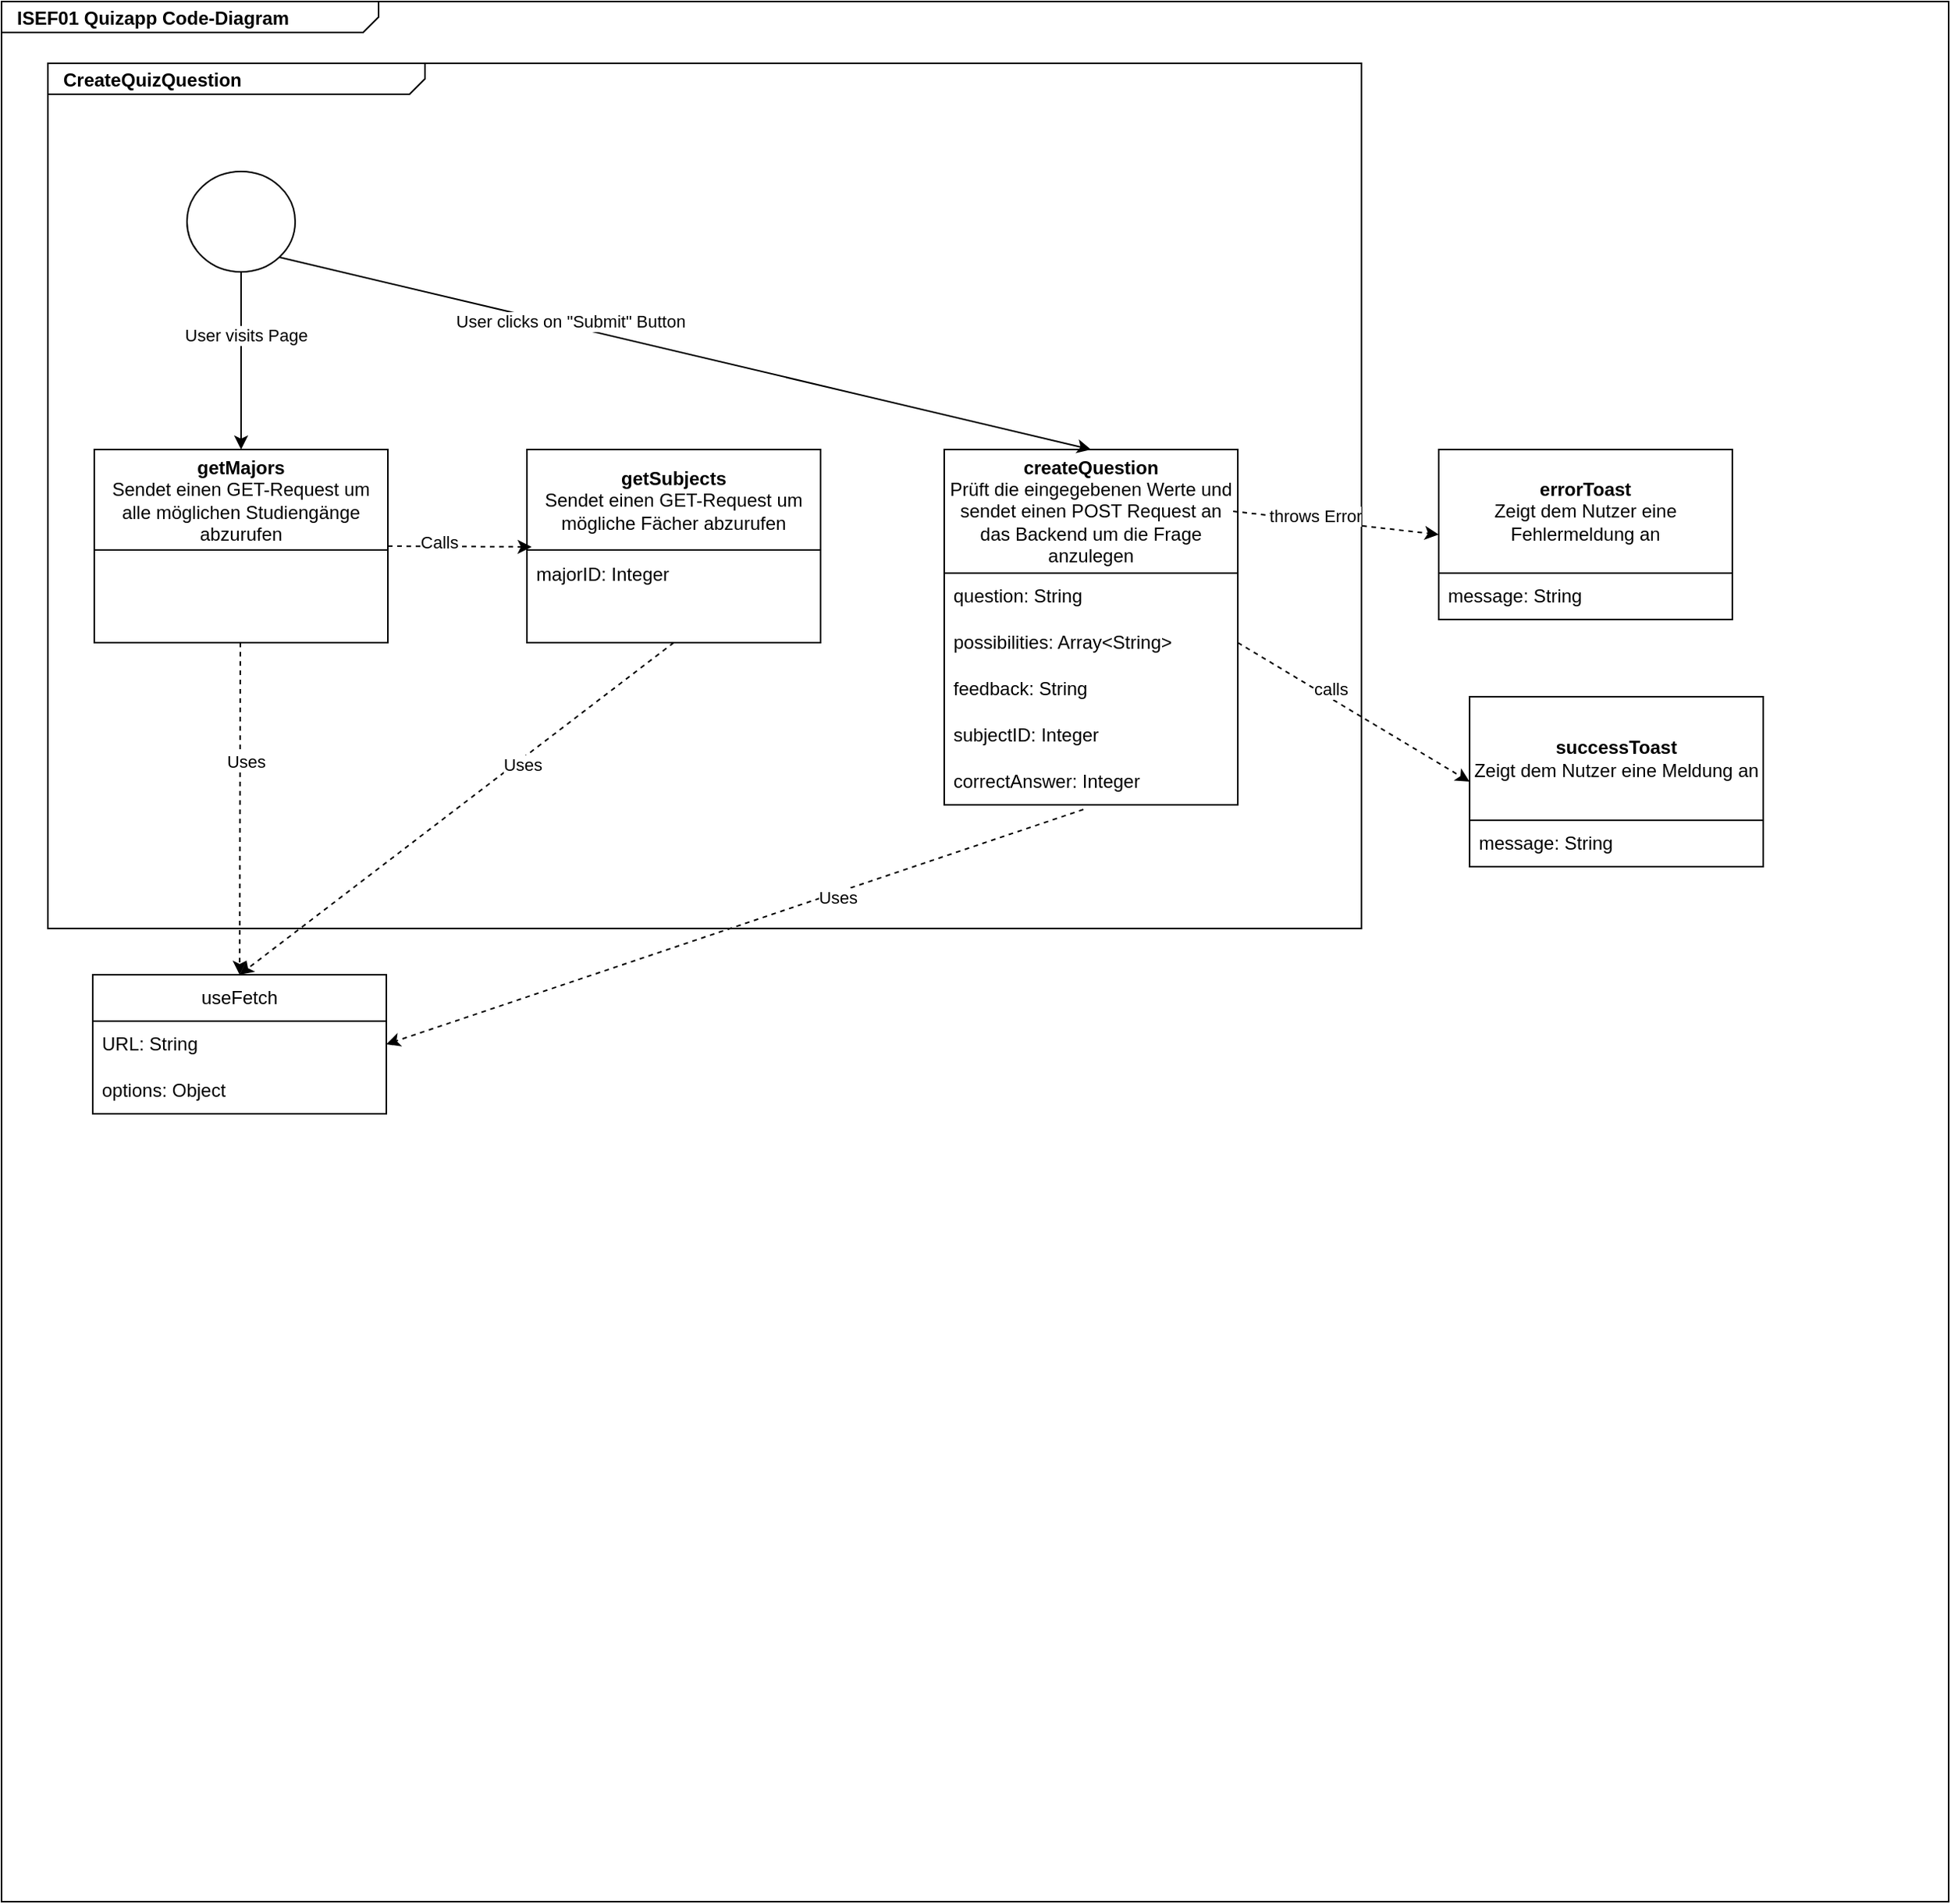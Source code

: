 <mxfile version="22.0.5" type="github">
  <diagram name="Seite-1" id="sfMW4fkO0KLeXzCJ6Vdc">
    <mxGraphModel dx="2074" dy="1150" grid="1" gridSize="10" guides="1" tooltips="1" connect="1" arrows="1" fold="1" page="1" pageScale="1" pageWidth="827" pageHeight="1169" math="0" shadow="0">
      <root>
        <mxCell id="0" />
        <mxCell id="1" parent="0" />
        <mxCell id="WOhmqGUHbPijawqkcsYq-6" value="&lt;p style=&quot;margin: 0px ; margin-top: 4px ; margin-left: 10px ; text-align: left&quot;&gt;&lt;b style=&quot;border-color: var(--border-color);&quot;&gt;ISEF01 Quizapp Code-Diagram&lt;/b&gt;&lt;br&gt;&lt;/p&gt;" style="html=1;strokeWidth=1;shape=mxgraph.sysml.package;html=1;overflow=fill;whiteSpace=wrap;fillColor=none;gradientColor=none;fontSize=12;align=center;labelX=244;" vertex="1" parent="1">
          <mxGeometry x="140" y="270" width="1260" height="1230" as="geometry" />
        </mxCell>
        <mxCell id="WOhmqGUHbPijawqkcsYq-5" value="&lt;p style=&quot;margin: 0px ; margin-top: 4px ; margin-left: 10px ; text-align: left&quot;&gt;&lt;b&gt;CreateQuizQuestion&lt;/b&gt;&lt;/p&gt;" style="html=1;strokeWidth=1;shape=mxgraph.sysml.package;html=1;overflow=fill;whiteSpace=wrap;fillColor=none;gradientColor=none;fontSize=12;align=center;labelX=244;" vertex="1" parent="1">
          <mxGeometry x="170" y="310" width="850" height="560" as="geometry" />
        </mxCell>
        <mxCell id="WOhmqGUHbPijawqkcsYq-1" value="&lt;b&gt;createQuestion&lt;/b&gt;&lt;br&gt;Prüft die eingegebenen Werte und sendet einen POST Request an das Backend um die Frage anzulegen" style="swimlane;fontStyle=0;childLayout=stackLayout;horizontal=1;startSize=80;horizontalStack=0;resizeParent=1;resizeParentMax=0;resizeLast=0;collapsible=1;marginBottom=0;whiteSpace=wrap;html=1;" vertex="1" parent="1">
          <mxGeometry x="750" y="560" width="190" height="230" as="geometry" />
        </mxCell>
        <mxCell id="WOhmqGUHbPijawqkcsYq-2" value="question: String" style="text;strokeColor=none;fillColor=none;align=left;verticalAlign=middle;spacingLeft=4;spacingRight=4;overflow=hidden;points=[[0,0.5],[1,0.5]];portConstraint=eastwest;rotatable=0;whiteSpace=wrap;html=1;" vertex="1" parent="WOhmqGUHbPijawqkcsYq-1">
          <mxGeometry y="80" width="190" height="30" as="geometry" />
        </mxCell>
        <mxCell id="WOhmqGUHbPijawqkcsYq-3" value="possibilities: Array&amp;lt;String&amp;gt;" style="text;strokeColor=none;fillColor=none;align=left;verticalAlign=middle;spacingLeft=4;spacingRight=4;overflow=hidden;points=[[0,0.5],[1,0.5]];portConstraint=eastwest;rotatable=0;whiteSpace=wrap;html=1;" vertex="1" parent="WOhmqGUHbPijawqkcsYq-1">
          <mxGeometry y="110" width="190" height="30" as="geometry" />
        </mxCell>
        <mxCell id="WOhmqGUHbPijawqkcsYq-18" value="feedback: String" style="text;strokeColor=none;fillColor=none;align=left;verticalAlign=middle;spacingLeft=4;spacingRight=4;overflow=hidden;points=[[0,0.5],[1,0.5]];portConstraint=eastwest;rotatable=0;whiteSpace=wrap;html=1;" vertex="1" parent="WOhmqGUHbPijawqkcsYq-1">
          <mxGeometry y="140" width="190" height="30" as="geometry" />
        </mxCell>
        <mxCell id="WOhmqGUHbPijawqkcsYq-17" value="subjectID: Integer" style="text;strokeColor=none;fillColor=none;align=left;verticalAlign=middle;spacingLeft=4;spacingRight=4;overflow=hidden;points=[[0,0.5],[1,0.5]];portConstraint=eastwest;rotatable=0;whiteSpace=wrap;html=1;" vertex="1" parent="WOhmqGUHbPijawqkcsYq-1">
          <mxGeometry y="170" width="190" height="30" as="geometry" />
        </mxCell>
        <mxCell id="WOhmqGUHbPijawqkcsYq-4" value="correctAnswer: Integer" style="text;strokeColor=none;fillColor=none;align=left;verticalAlign=middle;spacingLeft=4;spacingRight=4;overflow=hidden;points=[[0,0.5],[1,0.5]];portConstraint=eastwest;rotatable=0;whiteSpace=wrap;html=1;" vertex="1" parent="WOhmqGUHbPijawqkcsYq-1">
          <mxGeometry y="200" width="190" height="30" as="geometry" />
        </mxCell>
        <mxCell id="WOhmqGUHbPijawqkcsYq-7" value="" style="ellipse;whiteSpace=wrap;html=1;" vertex="1" parent="1">
          <mxGeometry x="260" y="380" width="70" height="65" as="geometry" />
        </mxCell>
        <mxCell id="WOhmqGUHbPijawqkcsYq-8" value="&lt;b&gt;getMajors&lt;/b&gt;&lt;br&gt;Sendet einen GET-Request um alle möglichen Studiengänge abzurufen" style="swimlane;fontStyle=0;childLayout=stackLayout;horizontal=1;startSize=65;horizontalStack=0;resizeParent=1;resizeParentMax=0;resizeLast=0;collapsible=1;marginBottom=0;whiteSpace=wrap;html=1;" vertex="1" parent="1">
          <mxGeometry x="200" y="560" width="190" height="125" as="geometry" />
        </mxCell>
        <mxCell id="WOhmqGUHbPijawqkcsYq-12" value="useFetch" style="swimlane;fontStyle=0;childLayout=stackLayout;horizontal=1;startSize=30;horizontalStack=0;resizeParent=1;resizeParentMax=0;resizeLast=0;collapsible=1;marginBottom=0;whiteSpace=wrap;html=1;" vertex="1" parent="1">
          <mxGeometry x="199" y="900" width="190" height="90" as="geometry" />
        </mxCell>
        <mxCell id="WOhmqGUHbPijawqkcsYq-13" value="URL: String" style="text;strokeColor=none;fillColor=none;align=left;verticalAlign=middle;spacingLeft=4;spacingRight=4;overflow=hidden;points=[[0,0.5],[1,0.5]];portConstraint=eastwest;rotatable=0;whiteSpace=wrap;html=1;" vertex="1" parent="WOhmqGUHbPijawqkcsYq-12">
          <mxGeometry y="30" width="190" height="30" as="geometry" />
        </mxCell>
        <mxCell id="WOhmqGUHbPijawqkcsYq-26" value="options: Object" style="text;strokeColor=none;fillColor=none;align=left;verticalAlign=middle;spacingLeft=4;spacingRight=4;overflow=hidden;points=[[0,0.5],[1,0.5]];portConstraint=eastwest;rotatable=0;whiteSpace=wrap;html=1;" vertex="1" parent="WOhmqGUHbPijawqkcsYq-12">
          <mxGeometry y="60" width="190" height="30" as="geometry" />
        </mxCell>
        <mxCell id="WOhmqGUHbPijawqkcsYq-19" value="&lt;b&gt;getSubjects&lt;/b&gt;&lt;br&gt;Sendet einen GET-Request um mögliche Fächer abzurufen" style="swimlane;fontStyle=0;childLayout=stackLayout;horizontal=1;startSize=65;horizontalStack=0;resizeParent=1;resizeParentMax=0;resizeLast=0;collapsible=1;marginBottom=0;whiteSpace=wrap;html=1;" vertex="1" parent="1">
          <mxGeometry x="480" y="560" width="190" height="125" as="geometry" />
        </mxCell>
        <mxCell id="WOhmqGUHbPijawqkcsYq-25" value="majorID: Integer" style="text;strokeColor=none;fillColor=none;align=left;verticalAlign=middle;spacingLeft=4;spacingRight=4;overflow=hidden;points=[[0,0.5],[1,0.5]];portConstraint=eastwest;rotatable=0;whiteSpace=wrap;html=1;" vertex="1" parent="1">
          <mxGeometry x="480" y="626" width="190" height="30" as="geometry" />
        </mxCell>
        <mxCell id="WOhmqGUHbPijawqkcsYq-27" value="" style="endArrow=classic;html=1;rounded=0;exitX=0.5;exitY=1;exitDx=0;exitDy=0;entryX=0.5;entryY=0;entryDx=0;entryDy=0;" edge="1" parent="1" source="WOhmqGUHbPijawqkcsYq-7" target="WOhmqGUHbPijawqkcsYq-8">
          <mxGeometry width="50" height="50" relative="1" as="geometry">
            <mxPoint x="450" y="450" as="sourcePoint" />
            <mxPoint x="500" y="400" as="targetPoint" />
          </mxGeometry>
        </mxCell>
        <mxCell id="WOhmqGUHbPijawqkcsYq-28" value="User visits Page" style="edgeLabel;html=1;align=center;verticalAlign=middle;resizable=0;points=[];" vertex="1" connectable="0" parent="WOhmqGUHbPijawqkcsYq-27">
          <mxGeometry x="-0.287" y="3" relative="1" as="geometry">
            <mxPoint as="offset" />
          </mxGeometry>
        </mxCell>
        <mxCell id="WOhmqGUHbPijawqkcsYq-29" value="" style="endArrow=classic;html=1;rounded=0;exitX=0.5;exitY=1;exitDx=0;exitDy=0;dashed=1;" edge="1" parent="1" target="WOhmqGUHbPijawqkcsYq-12">
          <mxGeometry width="50" height="50" relative="1" as="geometry">
            <mxPoint x="294.5" y="685" as="sourcePoint" />
            <mxPoint x="294.5" y="800" as="targetPoint" />
          </mxGeometry>
        </mxCell>
        <mxCell id="WOhmqGUHbPijawqkcsYq-30" value="Uses" style="edgeLabel;html=1;align=center;verticalAlign=middle;resizable=0;points=[];" vertex="1" connectable="0" parent="WOhmqGUHbPijawqkcsYq-29">
          <mxGeometry x="-0.287" y="3" relative="1" as="geometry">
            <mxPoint as="offset" />
          </mxGeometry>
        </mxCell>
        <mxCell id="WOhmqGUHbPijawqkcsYq-31" value="" style="endArrow=classic;html=1;rounded=0;exitX=1;exitY=0.5;exitDx=0;exitDy=0;entryX=0.016;entryY=-0.1;entryDx=0;entryDy=0;dashed=1;entryPerimeter=0;" edge="1" parent="1" source="WOhmqGUHbPijawqkcsYq-8" target="WOhmqGUHbPijawqkcsYq-25">
          <mxGeometry width="50" height="50" relative="1" as="geometry">
            <mxPoint x="304.5" y="695" as="sourcePoint" />
            <mxPoint x="304.5" y="810" as="targetPoint" />
          </mxGeometry>
        </mxCell>
        <mxCell id="WOhmqGUHbPijawqkcsYq-32" value="Calls" style="edgeLabel;html=1;align=center;verticalAlign=middle;resizable=0;points=[];" vertex="1" connectable="0" parent="WOhmqGUHbPijawqkcsYq-31">
          <mxGeometry x="-0.287" y="3" relative="1" as="geometry">
            <mxPoint as="offset" />
          </mxGeometry>
        </mxCell>
        <mxCell id="WOhmqGUHbPijawqkcsYq-33" value="" style="endArrow=classic;html=1;rounded=0;exitX=0.5;exitY=1;exitDx=0;exitDy=0;dashed=1;entryX=0.5;entryY=0;entryDx=0;entryDy=0;" edge="1" parent="1" source="WOhmqGUHbPijawqkcsYq-19" target="WOhmqGUHbPijawqkcsYq-12">
          <mxGeometry width="50" height="50" relative="1" as="geometry">
            <mxPoint x="304.5" y="695" as="sourcePoint" />
            <mxPoint x="300" y="800" as="targetPoint" />
          </mxGeometry>
        </mxCell>
        <mxCell id="WOhmqGUHbPijawqkcsYq-34" value="Uses" style="edgeLabel;html=1;align=center;verticalAlign=middle;resizable=0;points=[];" vertex="1" connectable="0" parent="WOhmqGUHbPijawqkcsYq-33">
          <mxGeometry x="-0.287" y="3" relative="1" as="geometry">
            <mxPoint as="offset" />
          </mxGeometry>
        </mxCell>
        <mxCell id="WOhmqGUHbPijawqkcsYq-35" value="" style="endArrow=classic;html=1;rounded=0;exitX=0.474;exitY=1.1;exitDx=0;exitDy=0;dashed=1;entryX=1;entryY=0.5;entryDx=0;entryDy=0;exitPerimeter=0;" edge="1" parent="1" source="WOhmqGUHbPijawqkcsYq-4" target="WOhmqGUHbPijawqkcsYq-13">
          <mxGeometry width="50" height="50" relative="1" as="geometry">
            <mxPoint x="585" y="695" as="sourcePoint" />
            <mxPoint x="310" y="810" as="targetPoint" />
          </mxGeometry>
        </mxCell>
        <mxCell id="WOhmqGUHbPijawqkcsYq-36" value="Uses" style="edgeLabel;html=1;align=center;verticalAlign=middle;resizable=0;points=[];" vertex="1" connectable="0" parent="WOhmqGUHbPijawqkcsYq-35">
          <mxGeometry x="-0.287" y="3" relative="1" as="geometry">
            <mxPoint as="offset" />
          </mxGeometry>
        </mxCell>
        <mxCell id="WOhmqGUHbPijawqkcsYq-37" value="&lt;b&gt;errorToast&lt;/b&gt;&lt;br&gt;Zeigt dem Nutzer eine Fehlermeldung an" style="swimlane;fontStyle=0;childLayout=stackLayout;horizontal=1;startSize=80;horizontalStack=0;resizeParent=1;resizeParentMax=0;resizeLast=0;collapsible=1;marginBottom=0;whiteSpace=wrap;html=1;" vertex="1" parent="1">
          <mxGeometry x="1070" y="560" width="190" height="110" as="geometry" />
        </mxCell>
        <mxCell id="WOhmqGUHbPijawqkcsYq-38" value="message: String" style="text;strokeColor=none;fillColor=none;align=left;verticalAlign=middle;spacingLeft=4;spacingRight=4;overflow=hidden;points=[[0,0.5],[1,0.5]];portConstraint=eastwest;rotatable=0;whiteSpace=wrap;html=1;" vertex="1" parent="WOhmqGUHbPijawqkcsYq-37">
          <mxGeometry y="80" width="190" height="30" as="geometry" />
        </mxCell>
        <mxCell id="WOhmqGUHbPijawqkcsYq-43" value="" style="endArrow=classic;html=1;rounded=0;exitX=1;exitY=1;exitDx=0;exitDy=0;entryX=0.5;entryY=0;entryDx=0;entryDy=0;" edge="1" parent="1" source="WOhmqGUHbPijawqkcsYq-7" target="WOhmqGUHbPijawqkcsYq-1">
          <mxGeometry width="50" height="50" relative="1" as="geometry">
            <mxPoint x="305" y="455" as="sourcePoint" />
            <mxPoint x="305" y="570" as="targetPoint" />
          </mxGeometry>
        </mxCell>
        <mxCell id="WOhmqGUHbPijawqkcsYq-44" value="User clicks on &quot;Submit&quot; Button" style="edgeLabel;html=1;align=center;verticalAlign=middle;resizable=0;points=[];" vertex="1" connectable="0" parent="WOhmqGUHbPijawqkcsYq-43">
          <mxGeometry x="-0.287" y="3" relative="1" as="geometry">
            <mxPoint as="offset" />
          </mxGeometry>
        </mxCell>
        <mxCell id="WOhmqGUHbPijawqkcsYq-45" value="" style="endArrow=classic;html=1;rounded=0;entryX=0;entryY=0.5;entryDx=0;entryDy=0;dashed=1;" edge="1" parent="1" target="WOhmqGUHbPijawqkcsYq-37">
          <mxGeometry width="50" height="50" relative="1" as="geometry">
            <mxPoint x="937" y="600" as="sourcePoint" />
            <mxPoint x="1030" y="600" as="targetPoint" />
          </mxGeometry>
        </mxCell>
        <mxCell id="WOhmqGUHbPijawqkcsYq-46" value="throws Error" style="edgeLabel;html=1;align=center;verticalAlign=middle;resizable=0;points=[];" vertex="1" connectable="0" parent="WOhmqGUHbPijawqkcsYq-45">
          <mxGeometry x="-0.287" y="3" relative="1" as="geometry">
            <mxPoint x="5" as="offset" />
          </mxGeometry>
        </mxCell>
        <mxCell id="WOhmqGUHbPijawqkcsYq-47" value="&lt;b&gt;successToast&lt;/b&gt;&lt;br&gt;Zeigt dem Nutzer eine Meldung an" style="swimlane;fontStyle=0;childLayout=stackLayout;horizontal=1;startSize=80;horizontalStack=0;resizeParent=1;resizeParentMax=0;resizeLast=0;collapsible=1;marginBottom=0;whiteSpace=wrap;html=1;" vertex="1" parent="1">
          <mxGeometry x="1090" y="720" width="190" height="110" as="geometry" />
        </mxCell>
        <mxCell id="WOhmqGUHbPijawqkcsYq-48" value="message: String" style="text;strokeColor=none;fillColor=none;align=left;verticalAlign=middle;spacingLeft=4;spacingRight=4;overflow=hidden;points=[[0,0.5],[1,0.5]];portConstraint=eastwest;rotatable=0;whiteSpace=wrap;html=1;" vertex="1" parent="WOhmqGUHbPijawqkcsYq-47">
          <mxGeometry y="80" width="190" height="30" as="geometry" />
        </mxCell>
        <mxCell id="WOhmqGUHbPijawqkcsYq-49" value="" style="endArrow=classic;html=1;rounded=0;exitX=1;exitY=0.5;exitDx=0;exitDy=0;entryX=0;entryY=0.5;entryDx=0;entryDy=0;dashed=1;" edge="1" parent="1" source="WOhmqGUHbPijawqkcsYq-3" target="WOhmqGUHbPijawqkcsYq-47">
          <mxGeometry width="50" height="50" relative="1" as="geometry">
            <mxPoint x="947" y="610" as="sourcePoint" />
            <mxPoint x="1040" y="610" as="targetPoint" />
          </mxGeometry>
        </mxCell>
        <mxCell id="WOhmqGUHbPijawqkcsYq-50" value="calls" style="edgeLabel;html=1;align=center;verticalAlign=middle;resizable=0;points=[];" vertex="1" connectable="0" parent="WOhmqGUHbPijawqkcsYq-49">
          <mxGeometry x="-0.287" y="3" relative="1" as="geometry">
            <mxPoint x="5" as="offset" />
          </mxGeometry>
        </mxCell>
      </root>
    </mxGraphModel>
  </diagram>
</mxfile>
